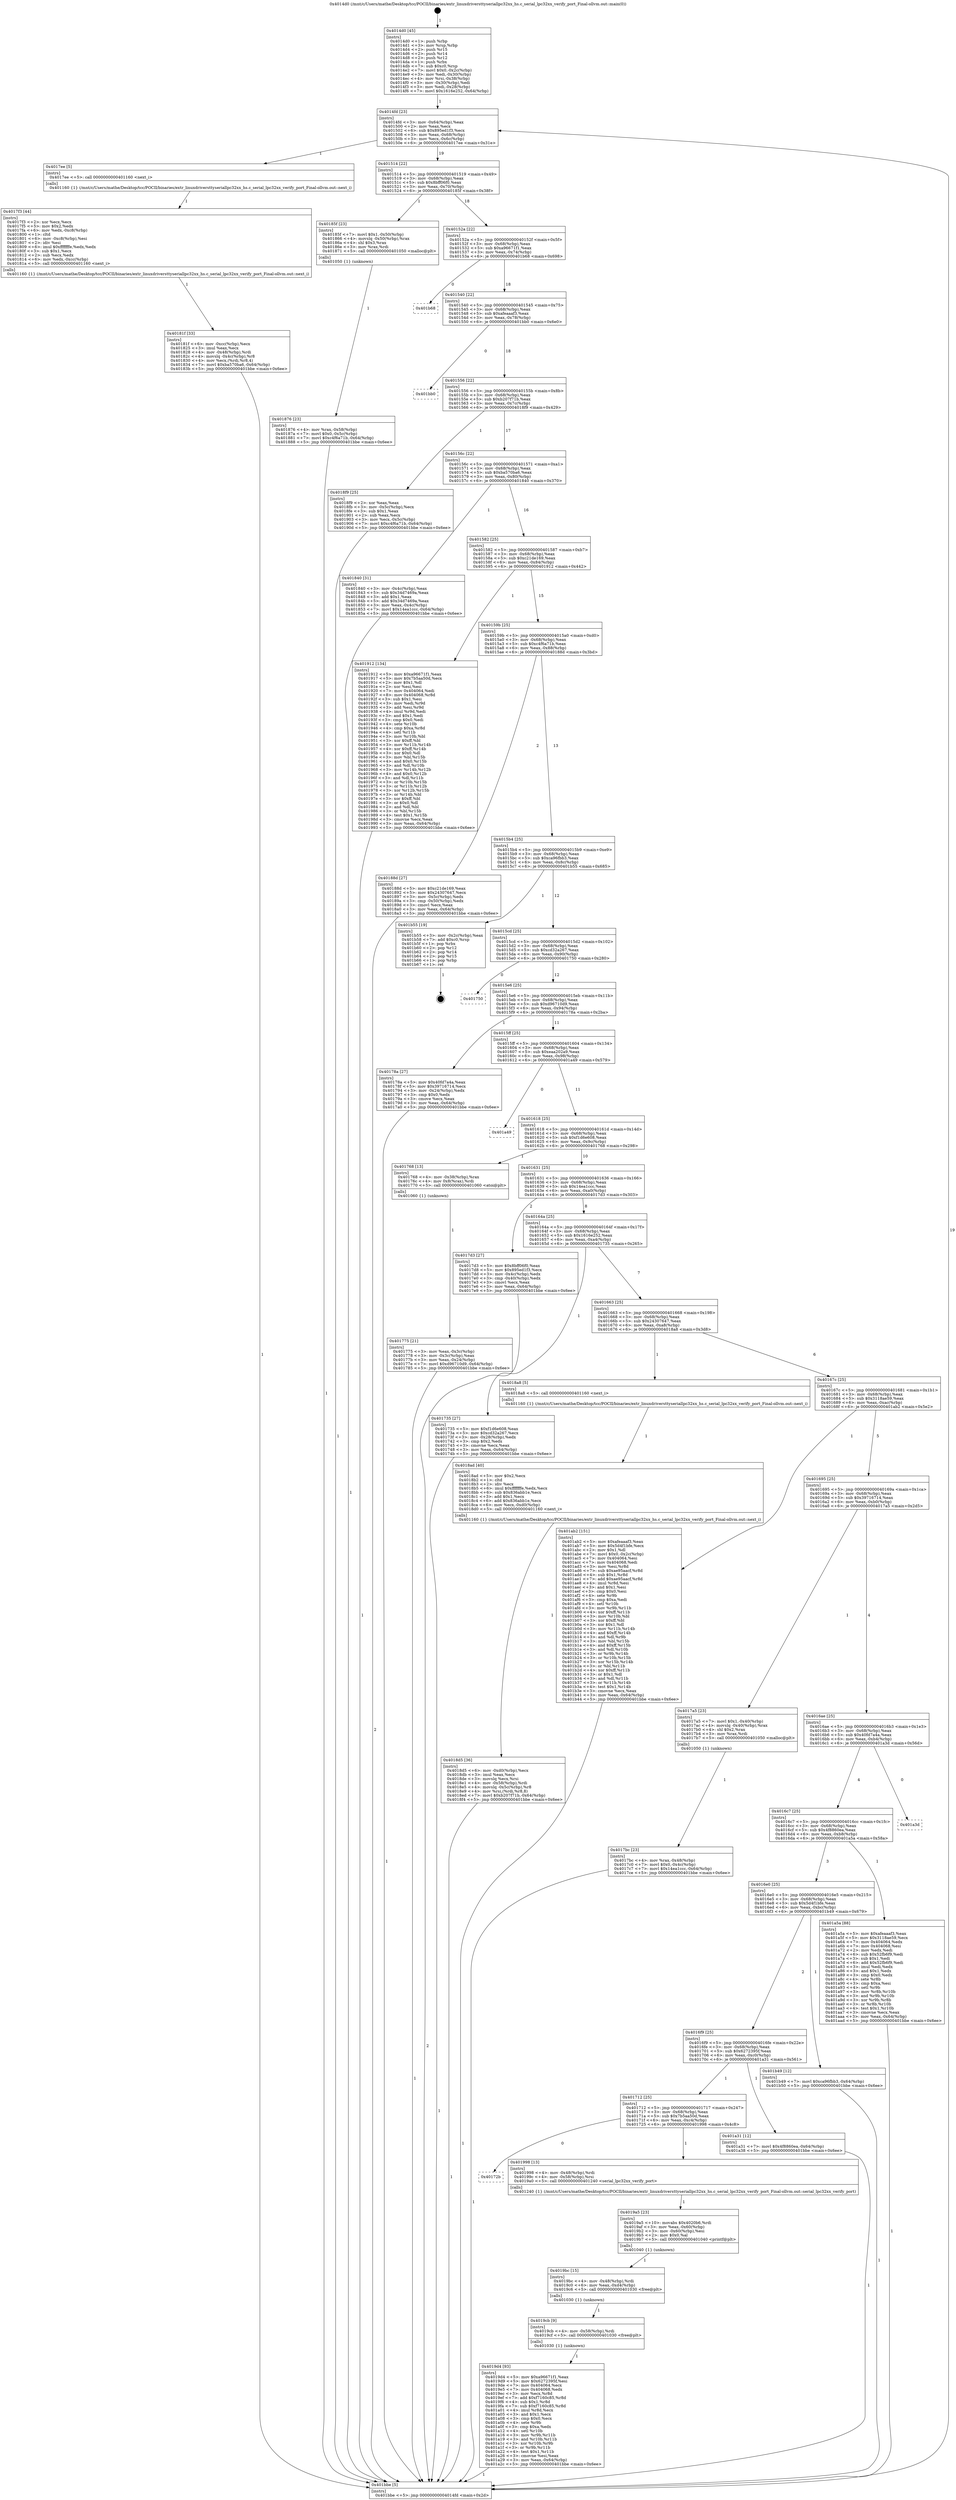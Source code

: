 digraph "0x4014d0" {
  label = "0x4014d0 (/mnt/c/Users/mathe/Desktop/tcc/POCII/binaries/extr_linuxdriversttyseriallpc32xx_hs.c_serial_lpc32xx_verify_port_Final-ollvm.out::main(0))"
  labelloc = "t"
  node[shape=record]

  Entry [label="",width=0.3,height=0.3,shape=circle,fillcolor=black,style=filled]
  "0x4014fd" [label="{
     0x4014fd [23]\l
     | [instrs]\l
     &nbsp;&nbsp;0x4014fd \<+3\>: mov -0x64(%rbp),%eax\l
     &nbsp;&nbsp;0x401500 \<+2\>: mov %eax,%ecx\l
     &nbsp;&nbsp;0x401502 \<+6\>: sub $0x895ed1f3,%ecx\l
     &nbsp;&nbsp;0x401508 \<+3\>: mov %eax,-0x68(%rbp)\l
     &nbsp;&nbsp;0x40150b \<+3\>: mov %ecx,-0x6c(%rbp)\l
     &nbsp;&nbsp;0x40150e \<+6\>: je 00000000004017ee \<main+0x31e\>\l
  }"]
  "0x4017ee" [label="{
     0x4017ee [5]\l
     | [instrs]\l
     &nbsp;&nbsp;0x4017ee \<+5\>: call 0000000000401160 \<next_i\>\l
     | [calls]\l
     &nbsp;&nbsp;0x401160 \{1\} (/mnt/c/Users/mathe/Desktop/tcc/POCII/binaries/extr_linuxdriversttyseriallpc32xx_hs.c_serial_lpc32xx_verify_port_Final-ollvm.out::next_i)\l
  }"]
  "0x401514" [label="{
     0x401514 [22]\l
     | [instrs]\l
     &nbsp;&nbsp;0x401514 \<+5\>: jmp 0000000000401519 \<main+0x49\>\l
     &nbsp;&nbsp;0x401519 \<+3\>: mov -0x68(%rbp),%eax\l
     &nbsp;&nbsp;0x40151c \<+5\>: sub $0x8bff06f0,%eax\l
     &nbsp;&nbsp;0x401521 \<+3\>: mov %eax,-0x70(%rbp)\l
     &nbsp;&nbsp;0x401524 \<+6\>: je 000000000040185f \<main+0x38f\>\l
  }"]
  Exit [label="",width=0.3,height=0.3,shape=circle,fillcolor=black,style=filled,peripheries=2]
  "0x40185f" [label="{
     0x40185f [23]\l
     | [instrs]\l
     &nbsp;&nbsp;0x40185f \<+7\>: movl $0x1,-0x50(%rbp)\l
     &nbsp;&nbsp;0x401866 \<+4\>: movslq -0x50(%rbp),%rax\l
     &nbsp;&nbsp;0x40186a \<+4\>: shl $0x3,%rax\l
     &nbsp;&nbsp;0x40186e \<+3\>: mov %rax,%rdi\l
     &nbsp;&nbsp;0x401871 \<+5\>: call 0000000000401050 \<malloc@plt\>\l
     | [calls]\l
     &nbsp;&nbsp;0x401050 \{1\} (unknown)\l
  }"]
  "0x40152a" [label="{
     0x40152a [22]\l
     | [instrs]\l
     &nbsp;&nbsp;0x40152a \<+5\>: jmp 000000000040152f \<main+0x5f\>\l
     &nbsp;&nbsp;0x40152f \<+3\>: mov -0x68(%rbp),%eax\l
     &nbsp;&nbsp;0x401532 \<+5\>: sub $0xa96671f1,%eax\l
     &nbsp;&nbsp;0x401537 \<+3\>: mov %eax,-0x74(%rbp)\l
     &nbsp;&nbsp;0x40153a \<+6\>: je 0000000000401b68 \<main+0x698\>\l
  }"]
  "0x4019d4" [label="{
     0x4019d4 [93]\l
     | [instrs]\l
     &nbsp;&nbsp;0x4019d4 \<+5\>: mov $0xa96671f1,%eax\l
     &nbsp;&nbsp;0x4019d9 \<+5\>: mov $0x6272395f,%esi\l
     &nbsp;&nbsp;0x4019de \<+7\>: mov 0x404064,%ecx\l
     &nbsp;&nbsp;0x4019e5 \<+7\>: mov 0x404068,%edx\l
     &nbsp;&nbsp;0x4019ec \<+3\>: mov %ecx,%r8d\l
     &nbsp;&nbsp;0x4019ef \<+7\>: add $0xf7160c85,%r8d\l
     &nbsp;&nbsp;0x4019f6 \<+4\>: sub $0x1,%r8d\l
     &nbsp;&nbsp;0x4019fa \<+7\>: sub $0xf7160c85,%r8d\l
     &nbsp;&nbsp;0x401a01 \<+4\>: imul %r8d,%ecx\l
     &nbsp;&nbsp;0x401a05 \<+3\>: and $0x1,%ecx\l
     &nbsp;&nbsp;0x401a08 \<+3\>: cmp $0x0,%ecx\l
     &nbsp;&nbsp;0x401a0b \<+4\>: sete %r9b\l
     &nbsp;&nbsp;0x401a0f \<+3\>: cmp $0xa,%edx\l
     &nbsp;&nbsp;0x401a12 \<+4\>: setl %r10b\l
     &nbsp;&nbsp;0x401a16 \<+3\>: mov %r9b,%r11b\l
     &nbsp;&nbsp;0x401a19 \<+3\>: and %r10b,%r11b\l
     &nbsp;&nbsp;0x401a1c \<+3\>: xor %r10b,%r9b\l
     &nbsp;&nbsp;0x401a1f \<+3\>: or %r9b,%r11b\l
     &nbsp;&nbsp;0x401a22 \<+4\>: test $0x1,%r11b\l
     &nbsp;&nbsp;0x401a26 \<+3\>: cmovne %esi,%eax\l
     &nbsp;&nbsp;0x401a29 \<+3\>: mov %eax,-0x64(%rbp)\l
     &nbsp;&nbsp;0x401a2c \<+5\>: jmp 0000000000401bbe \<main+0x6ee\>\l
  }"]
  "0x401b68" [label="{
     0x401b68\l
  }", style=dashed]
  "0x401540" [label="{
     0x401540 [22]\l
     | [instrs]\l
     &nbsp;&nbsp;0x401540 \<+5\>: jmp 0000000000401545 \<main+0x75\>\l
     &nbsp;&nbsp;0x401545 \<+3\>: mov -0x68(%rbp),%eax\l
     &nbsp;&nbsp;0x401548 \<+5\>: sub $0xafeaaaf3,%eax\l
     &nbsp;&nbsp;0x40154d \<+3\>: mov %eax,-0x78(%rbp)\l
     &nbsp;&nbsp;0x401550 \<+6\>: je 0000000000401bb0 \<main+0x6e0\>\l
  }"]
  "0x4019cb" [label="{
     0x4019cb [9]\l
     | [instrs]\l
     &nbsp;&nbsp;0x4019cb \<+4\>: mov -0x58(%rbp),%rdi\l
     &nbsp;&nbsp;0x4019cf \<+5\>: call 0000000000401030 \<free@plt\>\l
     | [calls]\l
     &nbsp;&nbsp;0x401030 \{1\} (unknown)\l
  }"]
  "0x401bb0" [label="{
     0x401bb0\l
  }", style=dashed]
  "0x401556" [label="{
     0x401556 [22]\l
     | [instrs]\l
     &nbsp;&nbsp;0x401556 \<+5\>: jmp 000000000040155b \<main+0x8b\>\l
     &nbsp;&nbsp;0x40155b \<+3\>: mov -0x68(%rbp),%eax\l
     &nbsp;&nbsp;0x40155e \<+5\>: sub $0xb207f71b,%eax\l
     &nbsp;&nbsp;0x401563 \<+3\>: mov %eax,-0x7c(%rbp)\l
     &nbsp;&nbsp;0x401566 \<+6\>: je 00000000004018f9 \<main+0x429\>\l
  }"]
  "0x4019bc" [label="{
     0x4019bc [15]\l
     | [instrs]\l
     &nbsp;&nbsp;0x4019bc \<+4\>: mov -0x48(%rbp),%rdi\l
     &nbsp;&nbsp;0x4019c0 \<+6\>: mov %eax,-0xd4(%rbp)\l
     &nbsp;&nbsp;0x4019c6 \<+5\>: call 0000000000401030 \<free@plt\>\l
     | [calls]\l
     &nbsp;&nbsp;0x401030 \{1\} (unknown)\l
  }"]
  "0x4018f9" [label="{
     0x4018f9 [25]\l
     | [instrs]\l
     &nbsp;&nbsp;0x4018f9 \<+2\>: xor %eax,%eax\l
     &nbsp;&nbsp;0x4018fb \<+3\>: mov -0x5c(%rbp),%ecx\l
     &nbsp;&nbsp;0x4018fe \<+3\>: sub $0x1,%eax\l
     &nbsp;&nbsp;0x401901 \<+2\>: sub %eax,%ecx\l
     &nbsp;&nbsp;0x401903 \<+3\>: mov %ecx,-0x5c(%rbp)\l
     &nbsp;&nbsp;0x401906 \<+7\>: movl $0xc4f6a71b,-0x64(%rbp)\l
     &nbsp;&nbsp;0x40190d \<+5\>: jmp 0000000000401bbe \<main+0x6ee\>\l
  }"]
  "0x40156c" [label="{
     0x40156c [22]\l
     | [instrs]\l
     &nbsp;&nbsp;0x40156c \<+5\>: jmp 0000000000401571 \<main+0xa1\>\l
     &nbsp;&nbsp;0x401571 \<+3\>: mov -0x68(%rbp),%eax\l
     &nbsp;&nbsp;0x401574 \<+5\>: sub $0xba570ba6,%eax\l
     &nbsp;&nbsp;0x401579 \<+3\>: mov %eax,-0x80(%rbp)\l
     &nbsp;&nbsp;0x40157c \<+6\>: je 0000000000401840 \<main+0x370\>\l
  }"]
  "0x4019a5" [label="{
     0x4019a5 [23]\l
     | [instrs]\l
     &nbsp;&nbsp;0x4019a5 \<+10\>: movabs $0x4020b6,%rdi\l
     &nbsp;&nbsp;0x4019af \<+3\>: mov %eax,-0x60(%rbp)\l
     &nbsp;&nbsp;0x4019b2 \<+3\>: mov -0x60(%rbp),%esi\l
     &nbsp;&nbsp;0x4019b5 \<+2\>: mov $0x0,%al\l
     &nbsp;&nbsp;0x4019b7 \<+5\>: call 0000000000401040 \<printf@plt\>\l
     | [calls]\l
     &nbsp;&nbsp;0x401040 \{1\} (unknown)\l
  }"]
  "0x401840" [label="{
     0x401840 [31]\l
     | [instrs]\l
     &nbsp;&nbsp;0x401840 \<+3\>: mov -0x4c(%rbp),%eax\l
     &nbsp;&nbsp;0x401843 \<+5\>: sub $0x34d7469a,%eax\l
     &nbsp;&nbsp;0x401848 \<+3\>: add $0x1,%eax\l
     &nbsp;&nbsp;0x40184b \<+5\>: add $0x34d7469a,%eax\l
     &nbsp;&nbsp;0x401850 \<+3\>: mov %eax,-0x4c(%rbp)\l
     &nbsp;&nbsp;0x401853 \<+7\>: movl $0x14ea1ccc,-0x64(%rbp)\l
     &nbsp;&nbsp;0x40185a \<+5\>: jmp 0000000000401bbe \<main+0x6ee\>\l
  }"]
  "0x401582" [label="{
     0x401582 [25]\l
     | [instrs]\l
     &nbsp;&nbsp;0x401582 \<+5\>: jmp 0000000000401587 \<main+0xb7\>\l
     &nbsp;&nbsp;0x401587 \<+3\>: mov -0x68(%rbp),%eax\l
     &nbsp;&nbsp;0x40158a \<+5\>: sub $0xc21de169,%eax\l
     &nbsp;&nbsp;0x40158f \<+6\>: mov %eax,-0x84(%rbp)\l
     &nbsp;&nbsp;0x401595 \<+6\>: je 0000000000401912 \<main+0x442\>\l
  }"]
  "0x40172b" [label="{
     0x40172b\l
  }", style=dashed]
  "0x401912" [label="{
     0x401912 [134]\l
     | [instrs]\l
     &nbsp;&nbsp;0x401912 \<+5\>: mov $0xa96671f1,%eax\l
     &nbsp;&nbsp;0x401917 \<+5\>: mov $0x7b5aa50d,%ecx\l
     &nbsp;&nbsp;0x40191c \<+2\>: mov $0x1,%dl\l
     &nbsp;&nbsp;0x40191e \<+2\>: xor %esi,%esi\l
     &nbsp;&nbsp;0x401920 \<+7\>: mov 0x404064,%edi\l
     &nbsp;&nbsp;0x401927 \<+8\>: mov 0x404068,%r8d\l
     &nbsp;&nbsp;0x40192f \<+3\>: sub $0x1,%esi\l
     &nbsp;&nbsp;0x401932 \<+3\>: mov %edi,%r9d\l
     &nbsp;&nbsp;0x401935 \<+3\>: add %esi,%r9d\l
     &nbsp;&nbsp;0x401938 \<+4\>: imul %r9d,%edi\l
     &nbsp;&nbsp;0x40193c \<+3\>: and $0x1,%edi\l
     &nbsp;&nbsp;0x40193f \<+3\>: cmp $0x0,%edi\l
     &nbsp;&nbsp;0x401942 \<+4\>: sete %r10b\l
     &nbsp;&nbsp;0x401946 \<+4\>: cmp $0xa,%r8d\l
     &nbsp;&nbsp;0x40194a \<+4\>: setl %r11b\l
     &nbsp;&nbsp;0x40194e \<+3\>: mov %r10b,%bl\l
     &nbsp;&nbsp;0x401951 \<+3\>: xor $0xff,%bl\l
     &nbsp;&nbsp;0x401954 \<+3\>: mov %r11b,%r14b\l
     &nbsp;&nbsp;0x401957 \<+4\>: xor $0xff,%r14b\l
     &nbsp;&nbsp;0x40195b \<+3\>: xor $0x0,%dl\l
     &nbsp;&nbsp;0x40195e \<+3\>: mov %bl,%r15b\l
     &nbsp;&nbsp;0x401961 \<+4\>: and $0x0,%r15b\l
     &nbsp;&nbsp;0x401965 \<+3\>: and %dl,%r10b\l
     &nbsp;&nbsp;0x401968 \<+3\>: mov %r14b,%r12b\l
     &nbsp;&nbsp;0x40196b \<+4\>: and $0x0,%r12b\l
     &nbsp;&nbsp;0x40196f \<+3\>: and %dl,%r11b\l
     &nbsp;&nbsp;0x401972 \<+3\>: or %r10b,%r15b\l
     &nbsp;&nbsp;0x401975 \<+3\>: or %r11b,%r12b\l
     &nbsp;&nbsp;0x401978 \<+3\>: xor %r12b,%r15b\l
     &nbsp;&nbsp;0x40197b \<+3\>: or %r14b,%bl\l
     &nbsp;&nbsp;0x40197e \<+3\>: xor $0xff,%bl\l
     &nbsp;&nbsp;0x401981 \<+3\>: or $0x0,%dl\l
     &nbsp;&nbsp;0x401984 \<+2\>: and %dl,%bl\l
     &nbsp;&nbsp;0x401986 \<+3\>: or %bl,%r15b\l
     &nbsp;&nbsp;0x401989 \<+4\>: test $0x1,%r15b\l
     &nbsp;&nbsp;0x40198d \<+3\>: cmovne %ecx,%eax\l
     &nbsp;&nbsp;0x401990 \<+3\>: mov %eax,-0x64(%rbp)\l
     &nbsp;&nbsp;0x401993 \<+5\>: jmp 0000000000401bbe \<main+0x6ee\>\l
  }"]
  "0x40159b" [label="{
     0x40159b [25]\l
     | [instrs]\l
     &nbsp;&nbsp;0x40159b \<+5\>: jmp 00000000004015a0 \<main+0xd0\>\l
     &nbsp;&nbsp;0x4015a0 \<+3\>: mov -0x68(%rbp),%eax\l
     &nbsp;&nbsp;0x4015a3 \<+5\>: sub $0xc4f6a71b,%eax\l
     &nbsp;&nbsp;0x4015a8 \<+6\>: mov %eax,-0x88(%rbp)\l
     &nbsp;&nbsp;0x4015ae \<+6\>: je 000000000040188d \<main+0x3bd\>\l
  }"]
  "0x401998" [label="{
     0x401998 [13]\l
     | [instrs]\l
     &nbsp;&nbsp;0x401998 \<+4\>: mov -0x48(%rbp),%rdi\l
     &nbsp;&nbsp;0x40199c \<+4\>: mov -0x58(%rbp),%rsi\l
     &nbsp;&nbsp;0x4019a0 \<+5\>: call 0000000000401240 \<serial_lpc32xx_verify_port\>\l
     | [calls]\l
     &nbsp;&nbsp;0x401240 \{1\} (/mnt/c/Users/mathe/Desktop/tcc/POCII/binaries/extr_linuxdriversttyseriallpc32xx_hs.c_serial_lpc32xx_verify_port_Final-ollvm.out::serial_lpc32xx_verify_port)\l
  }"]
  "0x40188d" [label="{
     0x40188d [27]\l
     | [instrs]\l
     &nbsp;&nbsp;0x40188d \<+5\>: mov $0xc21de169,%eax\l
     &nbsp;&nbsp;0x401892 \<+5\>: mov $0x24307647,%ecx\l
     &nbsp;&nbsp;0x401897 \<+3\>: mov -0x5c(%rbp),%edx\l
     &nbsp;&nbsp;0x40189a \<+3\>: cmp -0x50(%rbp),%edx\l
     &nbsp;&nbsp;0x40189d \<+3\>: cmovl %ecx,%eax\l
     &nbsp;&nbsp;0x4018a0 \<+3\>: mov %eax,-0x64(%rbp)\l
     &nbsp;&nbsp;0x4018a3 \<+5\>: jmp 0000000000401bbe \<main+0x6ee\>\l
  }"]
  "0x4015b4" [label="{
     0x4015b4 [25]\l
     | [instrs]\l
     &nbsp;&nbsp;0x4015b4 \<+5\>: jmp 00000000004015b9 \<main+0xe9\>\l
     &nbsp;&nbsp;0x4015b9 \<+3\>: mov -0x68(%rbp),%eax\l
     &nbsp;&nbsp;0x4015bc \<+5\>: sub $0xca96fbb3,%eax\l
     &nbsp;&nbsp;0x4015c1 \<+6\>: mov %eax,-0x8c(%rbp)\l
     &nbsp;&nbsp;0x4015c7 \<+6\>: je 0000000000401b55 \<main+0x685\>\l
  }"]
  "0x401712" [label="{
     0x401712 [25]\l
     | [instrs]\l
     &nbsp;&nbsp;0x401712 \<+5\>: jmp 0000000000401717 \<main+0x247\>\l
     &nbsp;&nbsp;0x401717 \<+3\>: mov -0x68(%rbp),%eax\l
     &nbsp;&nbsp;0x40171a \<+5\>: sub $0x7b5aa50d,%eax\l
     &nbsp;&nbsp;0x40171f \<+6\>: mov %eax,-0xc4(%rbp)\l
     &nbsp;&nbsp;0x401725 \<+6\>: je 0000000000401998 \<main+0x4c8\>\l
  }"]
  "0x401b55" [label="{
     0x401b55 [19]\l
     | [instrs]\l
     &nbsp;&nbsp;0x401b55 \<+3\>: mov -0x2c(%rbp),%eax\l
     &nbsp;&nbsp;0x401b58 \<+7\>: add $0xc0,%rsp\l
     &nbsp;&nbsp;0x401b5f \<+1\>: pop %rbx\l
     &nbsp;&nbsp;0x401b60 \<+2\>: pop %r12\l
     &nbsp;&nbsp;0x401b62 \<+2\>: pop %r14\l
     &nbsp;&nbsp;0x401b64 \<+2\>: pop %r15\l
     &nbsp;&nbsp;0x401b66 \<+1\>: pop %rbp\l
     &nbsp;&nbsp;0x401b67 \<+1\>: ret\l
  }"]
  "0x4015cd" [label="{
     0x4015cd [25]\l
     | [instrs]\l
     &nbsp;&nbsp;0x4015cd \<+5\>: jmp 00000000004015d2 \<main+0x102\>\l
     &nbsp;&nbsp;0x4015d2 \<+3\>: mov -0x68(%rbp),%eax\l
     &nbsp;&nbsp;0x4015d5 \<+5\>: sub $0xcd32a267,%eax\l
     &nbsp;&nbsp;0x4015da \<+6\>: mov %eax,-0x90(%rbp)\l
     &nbsp;&nbsp;0x4015e0 \<+6\>: je 0000000000401750 \<main+0x280\>\l
  }"]
  "0x401a31" [label="{
     0x401a31 [12]\l
     | [instrs]\l
     &nbsp;&nbsp;0x401a31 \<+7\>: movl $0x4f8860ea,-0x64(%rbp)\l
     &nbsp;&nbsp;0x401a38 \<+5\>: jmp 0000000000401bbe \<main+0x6ee\>\l
  }"]
  "0x401750" [label="{
     0x401750\l
  }", style=dashed]
  "0x4015e6" [label="{
     0x4015e6 [25]\l
     | [instrs]\l
     &nbsp;&nbsp;0x4015e6 \<+5\>: jmp 00000000004015eb \<main+0x11b\>\l
     &nbsp;&nbsp;0x4015eb \<+3\>: mov -0x68(%rbp),%eax\l
     &nbsp;&nbsp;0x4015ee \<+5\>: sub $0xd96710d9,%eax\l
     &nbsp;&nbsp;0x4015f3 \<+6\>: mov %eax,-0x94(%rbp)\l
     &nbsp;&nbsp;0x4015f9 \<+6\>: je 000000000040178a \<main+0x2ba\>\l
  }"]
  "0x4016f9" [label="{
     0x4016f9 [25]\l
     | [instrs]\l
     &nbsp;&nbsp;0x4016f9 \<+5\>: jmp 00000000004016fe \<main+0x22e\>\l
     &nbsp;&nbsp;0x4016fe \<+3\>: mov -0x68(%rbp),%eax\l
     &nbsp;&nbsp;0x401701 \<+5\>: sub $0x6272395f,%eax\l
     &nbsp;&nbsp;0x401706 \<+6\>: mov %eax,-0xc0(%rbp)\l
     &nbsp;&nbsp;0x40170c \<+6\>: je 0000000000401a31 \<main+0x561\>\l
  }"]
  "0x40178a" [label="{
     0x40178a [27]\l
     | [instrs]\l
     &nbsp;&nbsp;0x40178a \<+5\>: mov $0x40fd7a4a,%eax\l
     &nbsp;&nbsp;0x40178f \<+5\>: mov $0x39716714,%ecx\l
     &nbsp;&nbsp;0x401794 \<+3\>: mov -0x24(%rbp),%edx\l
     &nbsp;&nbsp;0x401797 \<+3\>: cmp $0x0,%edx\l
     &nbsp;&nbsp;0x40179a \<+3\>: cmove %ecx,%eax\l
     &nbsp;&nbsp;0x40179d \<+3\>: mov %eax,-0x64(%rbp)\l
     &nbsp;&nbsp;0x4017a0 \<+5\>: jmp 0000000000401bbe \<main+0x6ee\>\l
  }"]
  "0x4015ff" [label="{
     0x4015ff [25]\l
     | [instrs]\l
     &nbsp;&nbsp;0x4015ff \<+5\>: jmp 0000000000401604 \<main+0x134\>\l
     &nbsp;&nbsp;0x401604 \<+3\>: mov -0x68(%rbp),%eax\l
     &nbsp;&nbsp;0x401607 \<+5\>: sub $0xeaa202a9,%eax\l
     &nbsp;&nbsp;0x40160c \<+6\>: mov %eax,-0x98(%rbp)\l
     &nbsp;&nbsp;0x401612 \<+6\>: je 0000000000401a49 \<main+0x579\>\l
  }"]
  "0x401b49" [label="{
     0x401b49 [12]\l
     | [instrs]\l
     &nbsp;&nbsp;0x401b49 \<+7\>: movl $0xca96fbb3,-0x64(%rbp)\l
     &nbsp;&nbsp;0x401b50 \<+5\>: jmp 0000000000401bbe \<main+0x6ee\>\l
  }"]
  "0x401a49" [label="{
     0x401a49\l
  }", style=dashed]
  "0x401618" [label="{
     0x401618 [25]\l
     | [instrs]\l
     &nbsp;&nbsp;0x401618 \<+5\>: jmp 000000000040161d \<main+0x14d\>\l
     &nbsp;&nbsp;0x40161d \<+3\>: mov -0x68(%rbp),%eax\l
     &nbsp;&nbsp;0x401620 \<+5\>: sub $0xf1d6e608,%eax\l
     &nbsp;&nbsp;0x401625 \<+6\>: mov %eax,-0x9c(%rbp)\l
     &nbsp;&nbsp;0x40162b \<+6\>: je 0000000000401768 \<main+0x298\>\l
  }"]
  "0x4016e0" [label="{
     0x4016e0 [25]\l
     | [instrs]\l
     &nbsp;&nbsp;0x4016e0 \<+5\>: jmp 00000000004016e5 \<main+0x215\>\l
     &nbsp;&nbsp;0x4016e5 \<+3\>: mov -0x68(%rbp),%eax\l
     &nbsp;&nbsp;0x4016e8 \<+5\>: sub $0x5d4f1bfe,%eax\l
     &nbsp;&nbsp;0x4016ed \<+6\>: mov %eax,-0xbc(%rbp)\l
     &nbsp;&nbsp;0x4016f3 \<+6\>: je 0000000000401b49 \<main+0x679\>\l
  }"]
  "0x401768" [label="{
     0x401768 [13]\l
     | [instrs]\l
     &nbsp;&nbsp;0x401768 \<+4\>: mov -0x38(%rbp),%rax\l
     &nbsp;&nbsp;0x40176c \<+4\>: mov 0x8(%rax),%rdi\l
     &nbsp;&nbsp;0x401770 \<+5\>: call 0000000000401060 \<atoi@plt\>\l
     | [calls]\l
     &nbsp;&nbsp;0x401060 \{1\} (unknown)\l
  }"]
  "0x401631" [label="{
     0x401631 [25]\l
     | [instrs]\l
     &nbsp;&nbsp;0x401631 \<+5\>: jmp 0000000000401636 \<main+0x166\>\l
     &nbsp;&nbsp;0x401636 \<+3\>: mov -0x68(%rbp),%eax\l
     &nbsp;&nbsp;0x401639 \<+5\>: sub $0x14ea1ccc,%eax\l
     &nbsp;&nbsp;0x40163e \<+6\>: mov %eax,-0xa0(%rbp)\l
     &nbsp;&nbsp;0x401644 \<+6\>: je 00000000004017d3 \<main+0x303\>\l
  }"]
  "0x401a5a" [label="{
     0x401a5a [88]\l
     | [instrs]\l
     &nbsp;&nbsp;0x401a5a \<+5\>: mov $0xafeaaaf3,%eax\l
     &nbsp;&nbsp;0x401a5f \<+5\>: mov $0x3118ae59,%ecx\l
     &nbsp;&nbsp;0x401a64 \<+7\>: mov 0x404064,%edx\l
     &nbsp;&nbsp;0x401a6b \<+7\>: mov 0x404068,%esi\l
     &nbsp;&nbsp;0x401a72 \<+2\>: mov %edx,%edi\l
     &nbsp;&nbsp;0x401a74 \<+6\>: sub $0x52fb6f9,%edi\l
     &nbsp;&nbsp;0x401a7a \<+3\>: sub $0x1,%edi\l
     &nbsp;&nbsp;0x401a7d \<+6\>: add $0x52fb6f9,%edi\l
     &nbsp;&nbsp;0x401a83 \<+3\>: imul %edi,%edx\l
     &nbsp;&nbsp;0x401a86 \<+3\>: and $0x1,%edx\l
     &nbsp;&nbsp;0x401a89 \<+3\>: cmp $0x0,%edx\l
     &nbsp;&nbsp;0x401a8c \<+4\>: sete %r8b\l
     &nbsp;&nbsp;0x401a90 \<+3\>: cmp $0xa,%esi\l
     &nbsp;&nbsp;0x401a93 \<+4\>: setl %r9b\l
     &nbsp;&nbsp;0x401a97 \<+3\>: mov %r8b,%r10b\l
     &nbsp;&nbsp;0x401a9a \<+3\>: and %r9b,%r10b\l
     &nbsp;&nbsp;0x401a9d \<+3\>: xor %r9b,%r8b\l
     &nbsp;&nbsp;0x401aa0 \<+3\>: or %r8b,%r10b\l
     &nbsp;&nbsp;0x401aa3 \<+4\>: test $0x1,%r10b\l
     &nbsp;&nbsp;0x401aa7 \<+3\>: cmovne %ecx,%eax\l
     &nbsp;&nbsp;0x401aaa \<+3\>: mov %eax,-0x64(%rbp)\l
     &nbsp;&nbsp;0x401aad \<+5\>: jmp 0000000000401bbe \<main+0x6ee\>\l
  }"]
  "0x4017d3" [label="{
     0x4017d3 [27]\l
     | [instrs]\l
     &nbsp;&nbsp;0x4017d3 \<+5\>: mov $0x8bff06f0,%eax\l
     &nbsp;&nbsp;0x4017d8 \<+5\>: mov $0x895ed1f3,%ecx\l
     &nbsp;&nbsp;0x4017dd \<+3\>: mov -0x4c(%rbp),%edx\l
     &nbsp;&nbsp;0x4017e0 \<+3\>: cmp -0x40(%rbp),%edx\l
     &nbsp;&nbsp;0x4017e3 \<+3\>: cmovl %ecx,%eax\l
     &nbsp;&nbsp;0x4017e6 \<+3\>: mov %eax,-0x64(%rbp)\l
     &nbsp;&nbsp;0x4017e9 \<+5\>: jmp 0000000000401bbe \<main+0x6ee\>\l
  }"]
  "0x40164a" [label="{
     0x40164a [25]\l
     | [instrs]\l
     &nbsp;&nbsp;0x40164a \<+5\>: jmp 000000000040164f \<main+0x17f\>\l
     &nbsp;&nbsp;0x40164f \<+3\>: mov -0x68(%rbp),%eax\l
     &nbsp;&nbsp;0x401652 \<+5\>: sub $0x1616e252,%eax\l
     &nbsp;&nbsp;0x401657 \<+6\>: mov %eax,-0xa4(%rbp)\l
     &nbsp;&nbsp;0x40165d \<+6\>: je 0000000000401735 \<main+0x265\>\l
  }"]
  "0x4016c7" [label="{
     0x4016c7 [25]\l
     | [instrs]\l
     &nbsp;&nbsp;0x4016c7 \<+5\>: jmp 00000000004016cc \<main+0x1fc\>\l
     &nbsp;&nbsp;0x4016cc \<+3\>: mov -0x68(%rbp),%eax\l
     &nbsp;&nbsp;0x4016cf \<+5\>: sub $0x4f8860ea,%eax\l
     &nbsp;&nbsp;0x4016d4 \<+6\>: mov %eax,-0xb8(%rbp)\l
     &nbsp;&nbsp;0x4016da \<+6\>: je 0000000000401a5a \<main+0x58a\>\l
  }"]
  "0x401735" [label="{
     0x401735 [27]\l
     | [instrs]\l
     &nbsp;&nbsp;0x401735 \<+5\>: mov $0xf1d6e608,%eax\l
     &nbsp;&nbsp;0x40173a \<+5\>: mov $0xcd32a267,%ecx\l
     &nbsp;&nbsp;0x40173f \<+3\>: mov -0x28(%rbp),%edx\l
     &nbsp;&nbsp;0x401742 \<+3\>: cmp $0x2,%edx\l
     &nbsp;&nbsp;0x401745 \<+3\>: cmovne %ecx,%eax\l
     &nbsp;&nbsp;0x401748 \<+3\>: mov %eax,-0x64(%rbp)\l
     &nbsp;&nbsp;0x40174b \<+5\>: jmp 0000000000401bbe \<main+0x6ee\>\l
  }"]
  "0x401663" [label="{
     0x401663 [25]\l
     | [instrs]\l
     &nbsp;&nbsp;0x401663 \<+5\>: jmp 0000000000401668 \<main+0x198\>\l
     &nbsp;&nbsp;0x401668 \<+3\>: mov -0x68(%rbp),%eax\l
     &nbsp;&nbsp;0x40166b \<+5\>: sub $0x24307647,%eax\l
     &nbsp;&nbsp;0x401670 \<+6\>: mov %eax,-0xa8(%rbp)\l
     &nbsp;&nbsp;0x401676 \<+6\>: je 00000000004018a8 \<main+0x3d8\>\l
  }"]
  "0x401bbe" [label="{
     0x401bbe [5]\l
     | [instrs]\l
     &nbsp;&nbsp;0x401bbe \<+5\>: jmp 00000000004014fd \<main+0x2d\>\l
  }"]
  "0x4014d0" [label="{
     0x4014d0 [45]\l
     | [instrs]\l
     &nbsp;&nbsp;0x4014d0 \<+1\>: push %rbp\l
     &nbsp;&nbsp;0x4014d1 \<+3\>: mov %rsp,%rbp\l
     &nbsp;&nbsp;0x4014d4 \<+2\>: push %r15\l
     &nbsp;&nbsp;0x4014d6 \<+2\>: push %r14\l
     &nbsp;&nbsp;0x4014d8 \<+2\>: push %r12\l
     &nbsp;&nbsp;0x4014da \<+1\>: push %rbx\l
     &nbsp;&nbsp;0x4014db \<+7\>: sub $0xc0,%rsp\l
     &nbsp;&nbsp;0x4014e2 \<+7\>: movl $0x0,-0x2c(%rbp)\l
     &nbsp;&nbsp;0x4014e9 \<+3\>: mov %edi,-0x30(%rbp)\l
     &nbsp;&nbsp;0x4014ec \<+4\>: mov %rsi,-0x38(%rbp)\l
     &nbsp;&nbsp;0x4014f0 \<+3\>: mov -0x30(%rbp),%edi\l
     &nbsp;&nbsp;0x4014f3 \<+3\>: mov %edi,-0x28(%rbp)\l
     &nbsp;&nbsp;0x4014f6 \<+7\>: movl $0x1616e252,-0x64(%rbp)\l
  }"]
  "0x401775" [label="{
     0x401775 [21]\l
     | [instrs]\l
     &nbsp;&nbsp;0x401775 \<+3\>: mov %eax,-0x3c(%rbp)\l
     &nbsp;&nbsp;0x401778 \<+3\>: mov -0x3c(%rbp),%eax\l
     &nbsp;&nbsp;0x40177b \<+3\>: mov %eax,-0x24(%rbp)\l
     &nbsp;&nbsp;0x40177e \<+7\>: movl $0xd96710d9,-0x64(%rbp)\l
     &nbsp;&nbsp;0x401785 \<+5\>: jmp 0000000000401bbe \<main+0x6ee\>\l
  }"]
  "0x401a3d" [label="{
     0x401a3d\l
  }", style=dashed]
  "0x4018a8" [label="{
     0x4018a8 [5]\l
     | [instrs]\l
     &nbsp;&nbsp;0x4018a8 \<+5\>: call 0000000000401160 \<next_i\>\l
     | [calls]\l
     &nbsp;&nbsp;0x401160 \{1\} (/mnt/c/Users/mathe/Desktop/tcc/POCII/binaries/extr_linuxdriversttyseriallpc32xx_hs.c_serial_lpc32xx_verify_port_Final-ollvm.out::next_i)\l
  }"]
  "0x40167c" [label="{
     0x40167c [25]\l
     | [instrs]\l
     &nbsp;&nbsp;0x40167c \<+5\>: jmp 0000000000401681 \<main+0x1b1\>\l
     &nbsp;&nbsp;0x401681 \<+3\>: mov -0x68(%rbp),%eax\l
     &nbsp;&nbsp;0x401684 \<+5\>: sub $0x3118ae59,%eax\l
     &nbsp;&nbsp;0x401689 \<+6\>: mov %eax,-0xac(%rbp)\l
     &nbsp;&nbsp;0x40168f \<+6\>: je 0000000000401ab2 \<main+0x5e2\>\l
  }"]
  "0x4018d5" [label="{
     0x4018d5 [36]\l
     | [instrs]\l
     &nbsp;&nbsp;0x4018d5 \<+6\>: mov -0xd0(%rbp),%ecx\l
     &nbsp;&nbsp;0x4018db \<+3\>: imul %eax,%ecx\l
     &nbsp;&nbsp;0x4018de \<+3\>: movslq %ecx,%rsi\l
     &nbsp;&nbsp;0x4018e1 \<+4\>: mov -0x58(%rbp),%rdi\l
     &nbsp;&nbsp;0x4018e5 \<+4\>: movslq -0x5c(%rbp),%r8\l
     &nbsp;&nbsp;0x4018e9 \<+4\>: mov %rsi,(%rdi,%r8,8)\l
     &nbsp;&nbsp;0x4018ed \<+7\>: movl $0xb207f71b,-0x64(%rbp)\l
     &nbsp;&nbsp;0x4018f4 \<+5\>: jmp 0000000000401bbe \<main+0x6ee\>\l
  }"]
  "0x401ab2" [label="{
     0x401ab2 [151]\l
     | [instrs]\l
     &nbsp;&nbsp;0x401ab2 \<+5\>: mov $0xafeaaaf3,%eax\l
     &nbsp;&nbsp;0x401ab7 \<+5\>: mov $0x5d4f1bfe,%ecx\l
     &nbsp;&nbsp;0x401abc \<+2\>: mov $0x1,%dl\l
     &nbsp;&nbsp;0x401abe \<+7\>: movl $0x0,-0x2c(%rbp)\l
     &nbsp;&nbsp;0x401ac5 \<+7\>: mov 0x404064,%esi\l
     &nbsp;&nbsp;0x401acc \<+7\>: mov 0x404068,%edi\l
     &nbsp;&nbsp;0x401ad3 \<+3\>: mov %esi,%r8d\l
     &nbsp;&nbsp;0x401ad6 \<+7\>: sub $0xae95aacf,%r8d\l
     &nbsp;&nbsp;0x401add \<+4\>: sub $0x1,%r8d\l
     &nbsp;&nbsp;0x401ae1 \<+7\>: add $0xae95aacf,%r8d\l
     &nbsp;&nbsp;0x401ae8 \<+4\>: imul %r8d,%esi\l
     &nbsp;&nbsp;0x401aec \<+3\>: and $0x1,%esi\l
     &nbsp;&nbsp;0x401aef \<+3\>: cmp $0x0,%esi\l
     &nbsp;&nbsp;0x401af2 \<+4\>: sete %r9b\l
     &nbsp;&nbsp;0x401af6 \<+3\>: cmp $0xa,%edi\l
     &nbsp;&nbsp;0x401af9 \<+4\>: setl %r10b\l
     &nbsp;&nbsp;0x401afd \<+3\>: mov %r9b,%r11b\l
     &nbsp;&nbsp;0x401b00 \<+4\>: xor $0xff,%r11b\l
     &nbsp;&nbsp;0x401b04 \<+3\>: mov %r10b,%bl\l
     &nbsp;&nbsp;0x401b07 \<+3\>: xor $0xff,%bl\l
     &nbsp;&nbsp;0x401b0a \<+3\>: xor $0x1,%dl\l
     &nbsp;&nbsp;0x401b0d \<+3\>: mov %r11b,%r14b\l
     &nbsp;&nbsp;0x401b10 \<+4\>: and $0xff,%r14b\l
     &nbsp;&nbsp;0x401b14 \<+3\>: and %dl,%r9b\l
     &nbsp;&nbsp;0x401b17 \<+3\>: mov %bl,%r15b\l
     &nbsp;&nbsp;0x401b1a \<+4\>: and $0xff,%r15b\l
     &nbsp;&nbsp;0x401b1e \<+3\>: and %dl,%r10b\l
     &nbsp;&nbsp;0x401b21 \<+3\>: or %r9b,%r14b\l
     &nbsp;&nbsp;0x401b24 \<+3\>: or %r10b,%r15b\l
     &nbsp;&nbsp;0x401b27 \<+3\>: xor %r15b,%r14b\l
     &nbsp;&nbsp;0x401b2a \<+3\>: or %bl,%r11b\l
     &nbsp;&nbsp;0x401b2d \<+4\>: xor $0xff,%r11b\l
     &nbsp;&nbsp;0x401b31 \<+3\>: or $0x1,%dl\l
     &nbsp;&nbsp;0x401b34 \<+3\>: and %dl,%r11b\l
     &nbsp;&nbsp;0x401b37 \<+3\>: or %r11b,%r14b\l
     &nbsp;&nbsp;0x401b3a \<+4\>: test $0x1,%r14b\l
     &nbsp;&nbsp;0x401b3e \<+3\>: cmovne %ecx,%eax\l
     &nbsp;&nbsp;0x401b41 \<+3\>: mov %eax,-0x64(%rbp)\l
     &nbsp;&nbsp;0x401b44 \<+5\>: jmp 0000000000401bbe \<main+0x6ee\>\l
  }"]
  "0x401695" [label="{
     0x401695 [25]\l
     | [instrs]\l
     &nbsp;&nbsp;0x401695 \<+5\>: jmp 000000000040169a \<main+0x1ca\>\l
     &nbsp;&nbsp;0x40169a \<+3\>: mov -0x68(%rbp),%eax\l
     &nbsp;&nbsp;0x40169d \<+5\>: sub $0x39716714,%eax\l
     &nbsp;&nbsp;0x4016a2 \<+6\>: mov %eax,-0xb0(%rbp)\l
     &nbsp;&nbsp;0x4016a8 \<+6\>: je 00000000004017a5 \<main+0x2d5\>\l
  }"]
  "0x4018ad" [label="{
     0x4018ad [40]\l
     | [instrs]\l
     &nbsp;&nbsp;0x4018ad \<+5\>: mov $0x2,%ecx\l
     &nbsp;&nbsp;0x4018b2 \<+1\>: cltd\l
     &nbsp;&nbsp;0x4018b3 \<+2\>: idiv %ecx\l
     &nbsp;&nbsp;0x4018b5 \<+6\>: imul $0xfffffffe,%edx,%ecx\l
     &nbsp;&nbsp;0x4018bb \<+6\>: sub $0x836abb1e,%ecx\l
     &nbsp;&nbsp;0x4018c1 \<+3\>: add $0x1,%ecx\l
     &nbsp;&nbsp;0x4018c4 \<+6\>: add $0x836abb1e,%ecx\l
     &nbsp;&nbsp;0x4018ca \<+6\>: mov %ecx,-0xd0(%rbp)\l
     &nbsp;&nbsp;0x4018d0 \<+5\>: call 0000000000401160 \<next_i\>\l
     | [calls]\l
     &nbsp;&nbsp;0x401160 \{1\} (/mnt/c/Users/mathe/Desktop/tcc/POCII/binaries/extr_linuxdriversttyseriallpc32xx_hs.c_serial_lpc32xx_verify_port_Final-ollvm.out::next_i)\l
  }"]
  "0x4017a5" [label="{
     0x4017a5 [23]\l
     | [instrs]\l
     &nbsp;&nbsp;0x4017a5 \<+7\>: movl $0x1,-0x40(%rbp)\l
     &nbsp;&nbsp;0x4017ac \<+4\>: movslq -0x40(%rbp),%rax\l
     &nbsp;&nbsp;0x4017b0 \<+4\>: shl $0x2,%rax\l
     &nbsp;&nbsp;0x4017b4 \<+3\>: mov %rax,%rdi\l
     &nbsp;&nbsp;0x4017b7 \<+5\>: call 0000000000401050 \<malloc@plt\>\l
     | [calls]\l
     &nbsp;&nbsp;0x401050 \{1\} (unknown)\l
  }"]
  "0x4016ae" [label="{
     0x4016ae [25]\l
     | [instrs]\l
     &nbsp;&nbsp;0x4016ae \<+5\>: jmp 00000000004016b3 \<main+0x1e3\>\l
     &nbsp;&nbsp;0x4016b3 \<+3\>: mov -0x68(%rbp),%eax\l
     &nbsp;&nbsp;0x4016b6 \<+5\>: sub $0x40fd7a4a,%eax\l
     &nbsp;&nbsp;0x4016bb \<+6\>: mov %eax,-0xb4(%rbp)\l
     &nbsp;&nbsp;0x4016c1 \<+6\>: je 0000000000401a3d \<main+0x56d\>\l
  }"]
  "0x4017bc" [label="{
     0x4017bc [23]\l
     | [instrs]\l
     &nbsp;&nbsp;0x4017bc \<+4\>: mov %rax,-0x48(%rbp)\l
     &nbsp;&nbsp;0x4017c0 \<+7\>: movl $0x0,-0x4c(%rbp)\l
     &nbsp;&nbsp;0x4017c7 \<+7\>: movl $0x14ea1ccc,-0x64(%rbp)\l
     &nbsp;&nbsp;0x4017ce \<+5\>: jmp 0000000000401bbe \<main+0x6ee\>\l
  }"]
  "0x4017f3" [label="{
     0x4017f3 [44]\l
     | [instrs]\l
     &nbsp;&nbsp;0x4017f3 \<+2\>: xor %ecx,%ecx\l
     &nbsp;&nbsp;0x4017f5 \<+5\>: mov $0x2,%edx\l
     &nbsp;&nbsp;0x4017fa \<+6\>: mov %edx,-0xc8(%rbp)\l
     &nbsp;&nbsp;0x401800 \<+1\>: cltd\l
     &nbsp;&nbsp;0x401801 \<+6\>: mov -0xc8(%rbp),%esi\l
     &nbsp;&nbsp;0x401807 \<+2\>: idiv %esi\l
     &nbsp;&nbsp;0x401809 \<+6\>: imul $0xfffffffe,%edx,%edx\l
     &nbsp;&nbsp;0x40180f \<+3\>: sub $0x1,%ecx\l
     &nbsp;&nbsp;0x401812 \<+2\>: sub %ecx,%edx\l
     &nbsp;&nbsp;0x401814 \<+6\>: mov %edx,-0xcc(%rbp)\l
     &nbsp;&nbsp;0x40181a \<+5\>: call 0000000000401160 \<next_i\>\l
     | [calls]\l
     &nbsp;&nbsp;0x401160 \{1\} (/mnt/c/Users/mathe/Desktop/tcc/POCII/binaries/extr_linuxdriversttyseriallpc32xx_hs.c_serial_lpc32xx_verify_port_Final-ollvm.out::next_i)\l
  }"]
  "0x40181f" [label="{
     0x40181f [33]\l
     | [instrs]\l
     &nbsp;&nbsp;0x40181f \<+6\>: mov -0xcc(%rbp),%ecx\l
     &nbsp;&nbsp;0x401825 \<+3\>: imul %eax,%ecx\l
     &nbsp;&nbsp;0x401828 \<+4\>: mov -0x48(%rbp),%rdi\l
     &nbsp;&nbsp;0x40182c \<+4\>: movslq -0x4c(%rbp),%r8\l
     &nbsp;&nbsp;0x401830 \<+4\>: mov %ecx,(%rdi,%r8,4)\l
     &nbsp;&nbsp;0x401834 \<+7\>: movl $0xba570ba6,-0x64(%rbp)\l
     &nbsp;&nbsp;0x40183b \<+5\>: jmp 0000000000401bbe \<main+0x6ee\>\l
  }"]
  "0x401876" [label="{
     0x401876 [23]\l
     | [instrs]\l
     &nbsp;&nbsp;0x401876 \<+4\>: mov %rax,-0x58(%rbp)\l
     &nbsp;&nbsp;0x40187a \<+7\>: movl $0x0,-0x5c(%rbp)\l
     &nbsp;&nbsp;0x401881 \<+7\>: movl $0xc4f6a71b,-0x64(%rbp)\l
     &nbsp;&nbsp;0x401888 \<+5\>: jmp 0000000000401bbe \<main+0x6ee\>\l
  }"]
  Entry -> "0x4014d0" [label=" 1"]
  "0x4014fd" -> "0x4017ee" [label=" 1"]
  "0x4014fd" -> "0x401514" [label=" 19"]
  "0x401b55" -> Exit [label=" 1"]
  "0x401514" -> "0x40185f" [label=" 1"]
  "0x401514" -> "0x40152a" [label=" 18"]
  "0x401b49" -> "0x401bbe" [label=" 1"]
  "0x40152a" -> "0x401b68" [label=" 0"]
  "0x40152a" -> "0x401540" [label=" 18"]
  "0x401ab2" -> "0x401bbe" [label=" 1"]
  "0x401540" -> "0x401bb0" [label=" 0"]
  "0x401540" -> "0x401556" [label=" 18"]
  "0x401a5a" -> "0x401bbe" [label=" 1"]
  "0x401556" -> "0x4018f9" [label=" 1"]
  "0x401556" -> "0x40156c" [label=" 17"]
  "0x401a31" -> "0x401bbe" [label=" 1"]
  "0x40156c" -> "0x401840" [label=" 1"]
  "0x40156c" -> "0x401582" [label=" 16"]
  "0x4019d4" -> "0x401bbe" [label=" 1"]
  "0x401582" -> "0x401912" [label=" 1"]
  "0x401582" -> "0x40159b" [label=" 15"]
  "0x4019cb" -> "0x4019d4" [label=" 1"]
  "0x40159b" -> "0x40188d" [label=" 2"]
  "0x40159b" -> "0x4015b4" [label=" 13"]
  "0x4019bc" -> "0x4019cb" [label=" 1"]
  "0x4015b4" -> "0x401b55" [label=" 1"]
  "0x4015b4" -> "0x4015cd" [label=" 12"]
  "0x401998" -> "0x4019a5" [label=" 1"]
  "0x4015cd" -> "0x401750" [label=" 0"]
  "0x4015cd" -> "0x4015e6" [label=" 12"]
  "0x401712" -> "0x40172b" [label=" 0"]
  "0x4015e6" -> "0x40178a" [label=" 1"]
  "0x4015e6" -> "0x4015ff" [label=" 11"]
  "0x4019a5" -> "0x4019bc" [label=" 1"]
  "0x4015ff" -> "0x401a49" [label=" 0"]
  "0x4015ff" -> "0x401618" [label=" 11"]
  "0x4016f9" -> "0x401712" [label=" 1"]
  "0x401618" -> "0x401768" [label=" 1"]
  "0x401618" -> "0x401631" [label=" 10"]
  "0x401712" -> "0x401998" [label=" 1"]
  "0x401631" -> "0x4017d3" [label=" 2"]
  "0x401631" -> "0x40164a" [label=" 8"]
  "0x4016e0" -> "0x4016f9" [label=" 2"]
  "0x40164a" -> "0x401735" [label=" 1"]
  "0x40164a" -> "0x401663" [label=" 7"]
  "0x401735" -> "0x401bbe" [label=" 1"]
  "0x4014d0" -> "0x4014fd" [label=" 1"]
  "0x401bbe" -> "0x4014fd" [label=" 19"]
  "0x401768" -> "0x401775" [label=" 1"]
  "0x401775" -> "0x401bbe" [label=" 1"]
  "0x40178a" -> "0x401bbe" [label=" 1"]
  "0x4016f9" -> "0x401a31" [label=" 1"]
  "0x401663" -> "0x4018a8" [label=" 1"]
  "0x401663" -> "0x40167c" [label=" 6"]
  "0x4016c7" -> "0x4016e0" [label=" 3"]
  "0x40167c" -> "0x401ab2" [label=" 1"]
  "0x40167c" -> "0x401695" [label=" 5"]
  "0x4016e0" -> "0x401b49" [label=" 1"]
  "0x401695" -> "0x4017a5" [label=" 1"]
  "0x401695" -> "0x4016ae" [label=" 4"]
  "0x4017a5" -> "0x4017bc" [label=" 1"]
  "0x4017bc" -> "0x401bbe" [label=" 1"]
  "0x4017d3" -> "0x401bbe" [label=" 2"]
  "0x4017ee" -> "0x4017f3" [label=" 1"]
  "0x4017f3" -> "0x40181f" [label=" 1"]
  "0x40181f" -> "0x401bbe" [label=" 1"]
  "0x401840" -> "0x401bbe" [label=" 1"]
  "0x40185f" -> "0x401876" [label=" 1"]
  "0x401876" -> "0x401bbe" [label=" 1"]
  "0x40188d" -> "0x401bbe" [label=" 2"]
  "0x4018a8" -> "0x4018ad" [label=" 1"]
  "0x4018ad" -> "0x4018d5" [label=" 1"]
  "0x4018d5" -> "0x401bbe" [label=" 1"]
  "0x4018f9" -> "0x401bbe" [label=" 1"]
  "0x401912" -> "0x401bbe" [label=" 1"]
  "0x4016c7" -> "0x401a5a" [label=" 1"]
  "0x4016ae" -> "0x401a3d" [label=" 0"]
  "0x4016ae" -> "0x4016c7" [label=" 4"]
}
